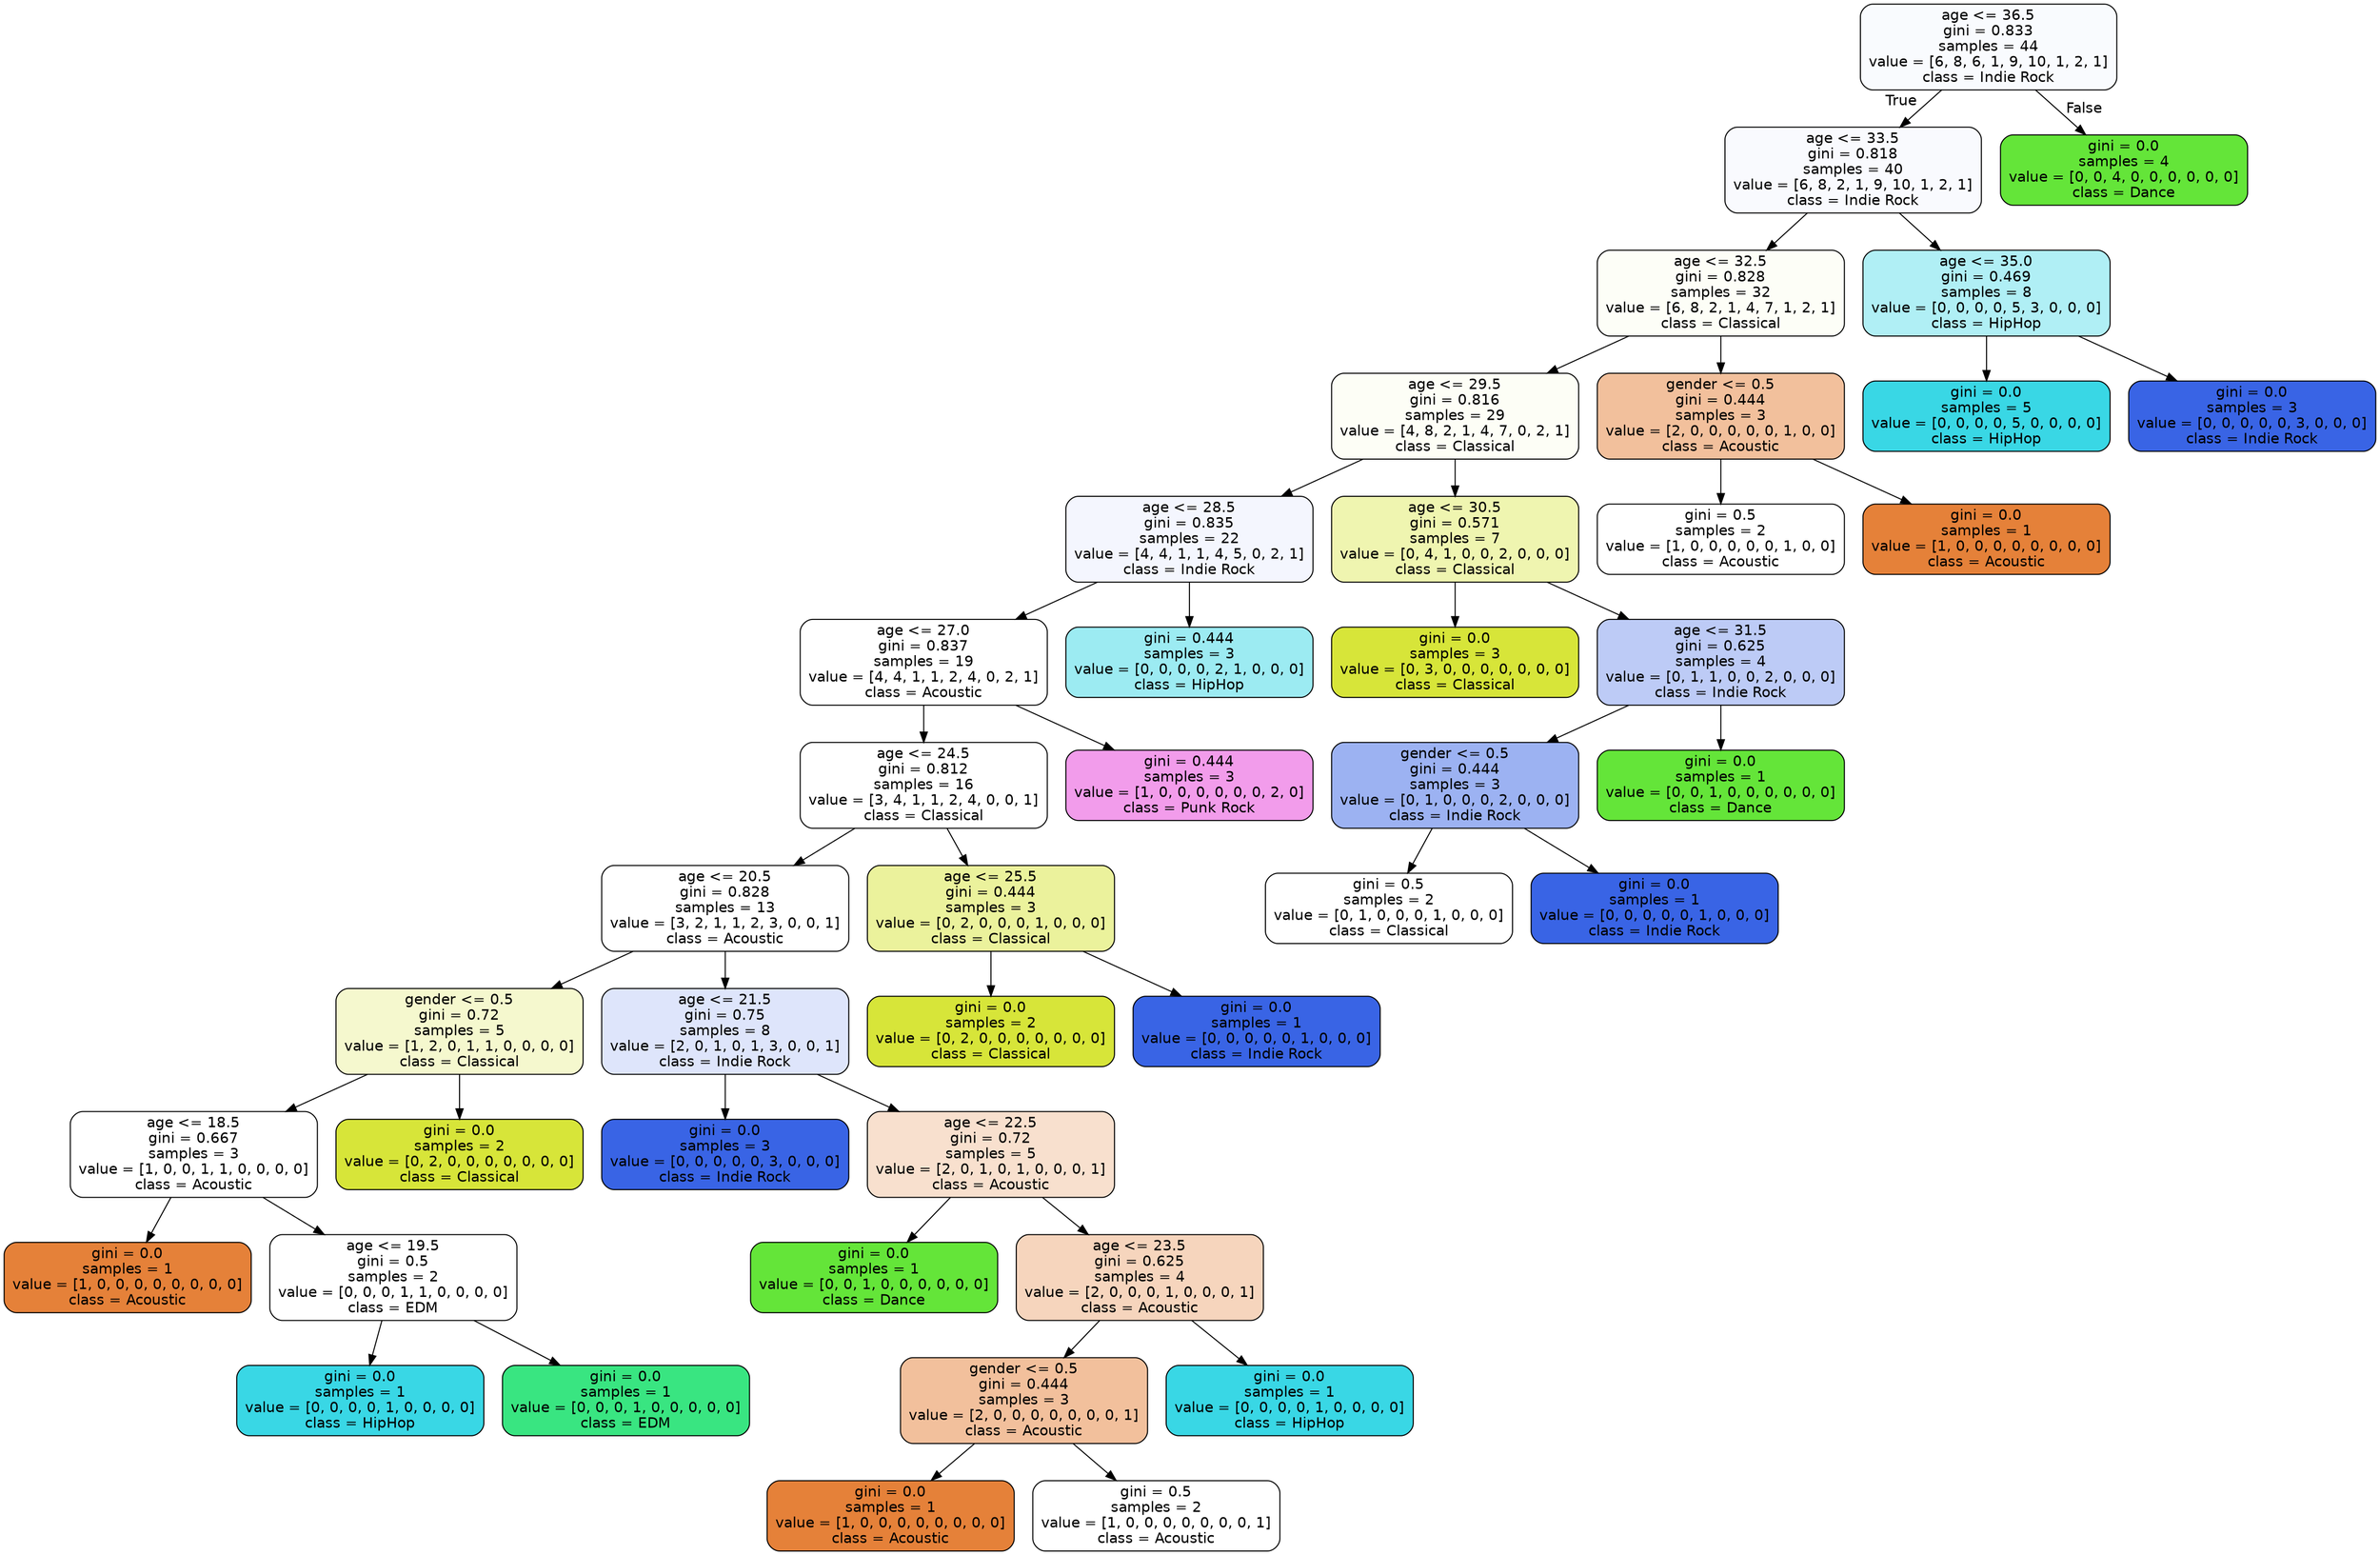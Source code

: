 digraph Tree {
node [shape=box, style="filled, rounded", color="black", fontname="helvetica"] ;
edge [fontname="helvetica"] ;
0 [label="age <= 36.5\ngini = 0.833\nsamples = 44\nvalue = [6, 8, 6, 1, 9, 10, 1, 2, 1]\nclass = Indie Rock", fillcolor="#f9fbfe"] ;
1 [label="age <= 33.5\ngini = 0.818\nsamples = 40\nvalue = [6, 8, 2, 1, 9, 10, 1, 2, 1]\nclass = Indie Rock", fillcolor="#f9fafe"] ;
0 -> 1 [labeldistance=2.5, labelangle=45, headlabel="True"] ;
2 [label="age <= 32.5\ngini = 0.828\nsamples = 32\nvalue = [6, 8, 2, 1, 4, 7, 1, 2, 1]\nclass = Classical", fillcolor="#fdfef7"] ;
1 -> 2 ;
3 [label="age <= 29.5\ngini = 0.816\nsamples = 29\nvalue = [4, 8, 2, 1, 4, 7, 0, 2, 1]\nclass = Classical", fillcolor="#fdfef6"] ;
2 -> 3 ;
4 [label="age <= 28.5\ngini = 0.835\nsamples = 22\nvalue = [4, 4, 1, 1, 4, 5, 0, 2, 1]\nclass = Indie Rock", fillcolor="#f4f6fe"] ;
3 -> 4 ;
5 [label="age <= 27.0\ngini = 0.837\nsamples = 19\nvalue = [4, 4, 1, 1, 2, 4, 0, 2, 1]\nclass = Acoustic", fillcolor="#ffffff"] ;
4 -> 5 ;
6 [label="age <= 24.5\ngini = 0.812\nsamples = 16\nvalue = [3, 4, 1, 1, 2, 4, 0, 0, 1]\nclass = Classical", fillcolor="#ffffff"] ;
5 -> 6 ;
7 [label="age <= 20.5\ngini = 0.828\nsamples = 13\nvalue = [3, 2, 1, 1, 2, 3, 0, 0, 1]\nclass = Acoustic", fillcolor="#ffffff"] ;
6 -> 7 ;
8 [label="gender <= 0.5\ngini = 0.72\nsamples = 5\nvalue = [1, 2, 0, 1, 1, 0, 0, 0, 0]\nclass = Classical", fillcolor="#f5f8ce"] ;
7 -> 8 ;
9 [label="age <= 18.5\ngini = 0.667\nsamples = 3\nvalue = [1, 0, 0, 1, 1, 0, 0, 0, 0]\nclass = Acoustic", fillcolor="#ffffff"] ;
8 -> 9 ;
10 [label="gini = 0.0\nsamples = 1\nvalue = [1, 0, 0, 0, 0, 0, 0, 0, 0]\nclass = Acoustic", fillcolor="#e58139"] ;
9 -> 10 ;
11 [label="age <= 19.5\ngini = 0.5\nsamples = 2\nvalue = [0, 0, 0, 1, 1, 0, 0, 0, 0]\nclass = EDM", fillcolor="#ffffff"] ;
9 -> 11 ;
12 [label="gini = 0.0\nsamples = 1\nvalue = [0, 0, 0, 0, 1, 0, 0, 0, 0]\nclass = HipHop", fillcolor="#39d7e5"] ;
11 -> 12 ;
13 [label="gini = 0.0\nsamples = 1\nvalue = [0, 0, 0, 1, 0, 0, 0, 0, 0]\nclass = EDM", fillcolor="#39e581"] ;
11 -> 13 ;
14 [label="gini = 0.0\nsamples = 2\nvalue = [0, 2, 0, 0, 0, 0, 0, 0, 0]\nclass = Classical", fillcolor="#d7e539"] ;
8 -> 14 ;
15 [label="age <= 21.5\ngini = 0.75\nsamples = 8\nvalue = [2, 0, 1, 0, 1, 3, 0, 0, 1]\nclass = Indie Rock", fillcolor="#dee5fb"] ;
7 -> 15 ;
16 [label="gini = 0.0\nsamples = 3\nvalue = [0, 0, 0, 0, 0, 3, 0, 0, 0]\nclass = Indie Rock", fillcolor="#3964e5"] ;
15 -> 16 ;
17 [label="age <= 22.5\ngini = 0.72\nsamples = 5\nvalue = [2, 0, 1, 0, 1, 0, 0, 0, 1]\nclass = Acoustic", fillcolor="#f8e0ce"] ;
15 -> 17 ;
18 [label="gini = 0.0\nsamples = 1\nvalue = [0, 0, 1, 0, 0, 0, 0, 0, 0]\nclass = Dance", fillcolor="#64e539"] ;
17 -> 18 ;
19 [label="age <= 23.5\ngini = 0.625\nsamples = 4\nvalue = [2, 0, 0, 0, 1, 0, 0, 0, 1]\nclass = Acoustic", fillcolor="#f6d5bd"] ;
17 -> 19 ;
20 [label="gender <= 0.5\ngini = 0.444\nsamples = 3\nvalue = [2, 0, 0, 0, 0, 0, 0, 0, 1]\nclass = Acoustic", fillcolor="#f2c09c"] ;
19 -> 20 ;
21 [label="gini = 0.0\nsamples = 1\nvalue = [1, 0, 0, 0, 0, 0, 0, 0, 0]\nclass = Acoustic", fillcolor="#e58139"] ;
20 -> 21 ;
22 [label="gini = 0.5\nsamples = 2\nvalue = [1, 0, 0, 0, 0, 0, 0, 0, 1]\nclass = Acoustic", fillcolor="#ffffff"] ;
20 -> 22 ;
23 [label="gini = 0.0\nsamples = 1\nvalue = [0, 0, 0, 0, 1, 0, 0, 0, 0]\nclass = HipHop", fillcolor="#39d7e5"] ;
19 -> 23 ;
24 [label="age <= 25.5\ngini = 0.444\nsamples = 3\nvalue = [0, 2, 0, 0, 0, 1, 0, 0, 0]\nclass = Classical", fillcolor="#ebf29c"] ;
6 -> 24 ;
25 [label="gini = 0.0\nsamples = 2\nvalue = [0, 2, 0, 0, 0, 0, 0, 0, 0]\nclass = Classical", fillcolor="#d7e539"] ;
24 -> 25 ;
26 [label="gini = 0.0\nsamples = 1\nvalue = [0, 0, 0, 0, 0, 1, 0, 0, 0]\nclass = Indie Rock", fillcolor="#3964e5"] ;
24 -> 26 ;
27 [label="gini = 0.444\nsamples = 3\nvalue = [1, 0, 0, 0, 0, 0, 0, 2, 0]\nclass = Punk Rock", fillcolor="#f29ceb"] ;
5 -> 27 ;
28 [label="gini = 0.444\nsamples = 3\nvalue = [0, 0, 0, 0, 2, 1, 0, 0, 0]\nclass = HipHop", fillcolor="#9cebf2"] ;
4 -> 28 ;
29 [label="age <= 30.5\ngini = 0.571\nsamples = 7\nvalue = [0, 4, 1, 0, 0, 2, 0, 0, 0]\nclass = Classical", fillcolor="#eff5b0"] ;
3 -> 29 ;
30 [label="gini = 0.0\nsamples = 3\nvalue = [0, 3, 0, 0, 0, 0, 0, 0, 0]\nclass = Classical", fillcolor="#d7e539"] ;
29 -> 30 ;
31 [label="age <= 31.5\ngini = 0.625\nsamples = 4\nvalue = [0, 1, 1, 0, 0, 2, 0, 0, 0]\nclass = Indie Rock", fillcolor="#bdcbf6"] ;
29 -> 31 ;
32 [label="gender <= 0.5\ngini = 0.444\nsamples = 3\nvalue = [0, 1, 0, 0, 0, 2, 0, 0, 0]\nclass = Indie Rock", fillcolor="#9cb2f2"] ;
31 -> 32 ;
33 [label="gini = 0.5\nsamples = 2\nvalue = [0, 1, 0, 0, 0, 1, 0, 0, 0]\nclass = Classical", fillcolor="#ffffff"] ;
32 -> 33 ;
34 [label="gini = 0.0\nsamples = 1\nvalue = [0, 0, 0, 0, 0, 1, 0, 0, 0]\nclass = Indie Rock", fillcolor="#3964e5"] ;
32 -> 34 ;
35 [label="gini = 0.0\nsamples = 1\nvalue = [0, 0, 1, 0, 0, 0, 0, 0, 0]\nclass = Dance", fillcolor="#64e539"] ;
31 -> 35 ;
36 [label="gender <= 0.5\ngini = 0.444\nsamples = 3\nvalue = [2, 0, 0, 0, 0, 0, 1, 0, 0]\nclass = Acoustic", fillcolor="#f2c09c"] ;
2 -> 36 ;
37 [label="gini = 0.5\nsamples = 2\nvalue = [1, 0, 0, 0, 0, 0, 1, 0, 0]\nclass = Acoustic", fillcolor="#ffffff"] ;
36 -> 37 ;
38 [label="gini = 0.0\nsamples = 1\nvalue = [1, 0, 0, 0, 0, 0, 0, 0, 0]\nclass = Acoustic", fillcolor="#e58139"] ;
36 -> 38 ;
39 [label="age <= 35.0\ngini = 0.469\nsamples = 8\nvalue = [0, 0, 0, 0, 5, 3, 0, 0, 0]\nclass = HipHop", fillcolor="#b0eff5"] ;
1 -> 39 ;
40 [label="gini = 0.0\nsamples = 5\nvalue = [0, 0, 0, 0, 5, 0, 0, 0, 0]\nclass = HipHop", fillcolor="#39d7e5"] ;
39 -> 40 ;
41 [label="gini = 0.0\nsamples = 3\nvalue = [0, 0, 0, 0, 0, 3, 0, 0, 0]\nclass = Indie Rock", fillcolor="#3964e5"] ;
39 -> 41 ;
42 [label="gini = 0.0\nsamples = 4\nvalue = [0, 0, 4, 0, 0, 0, 0, 0, 0]\nclass = Dance", fillcolor="#64e539"] ;
0 -> 42 [labeldistance=2.5, labelangle=-45, headlabel="False"] ;
}